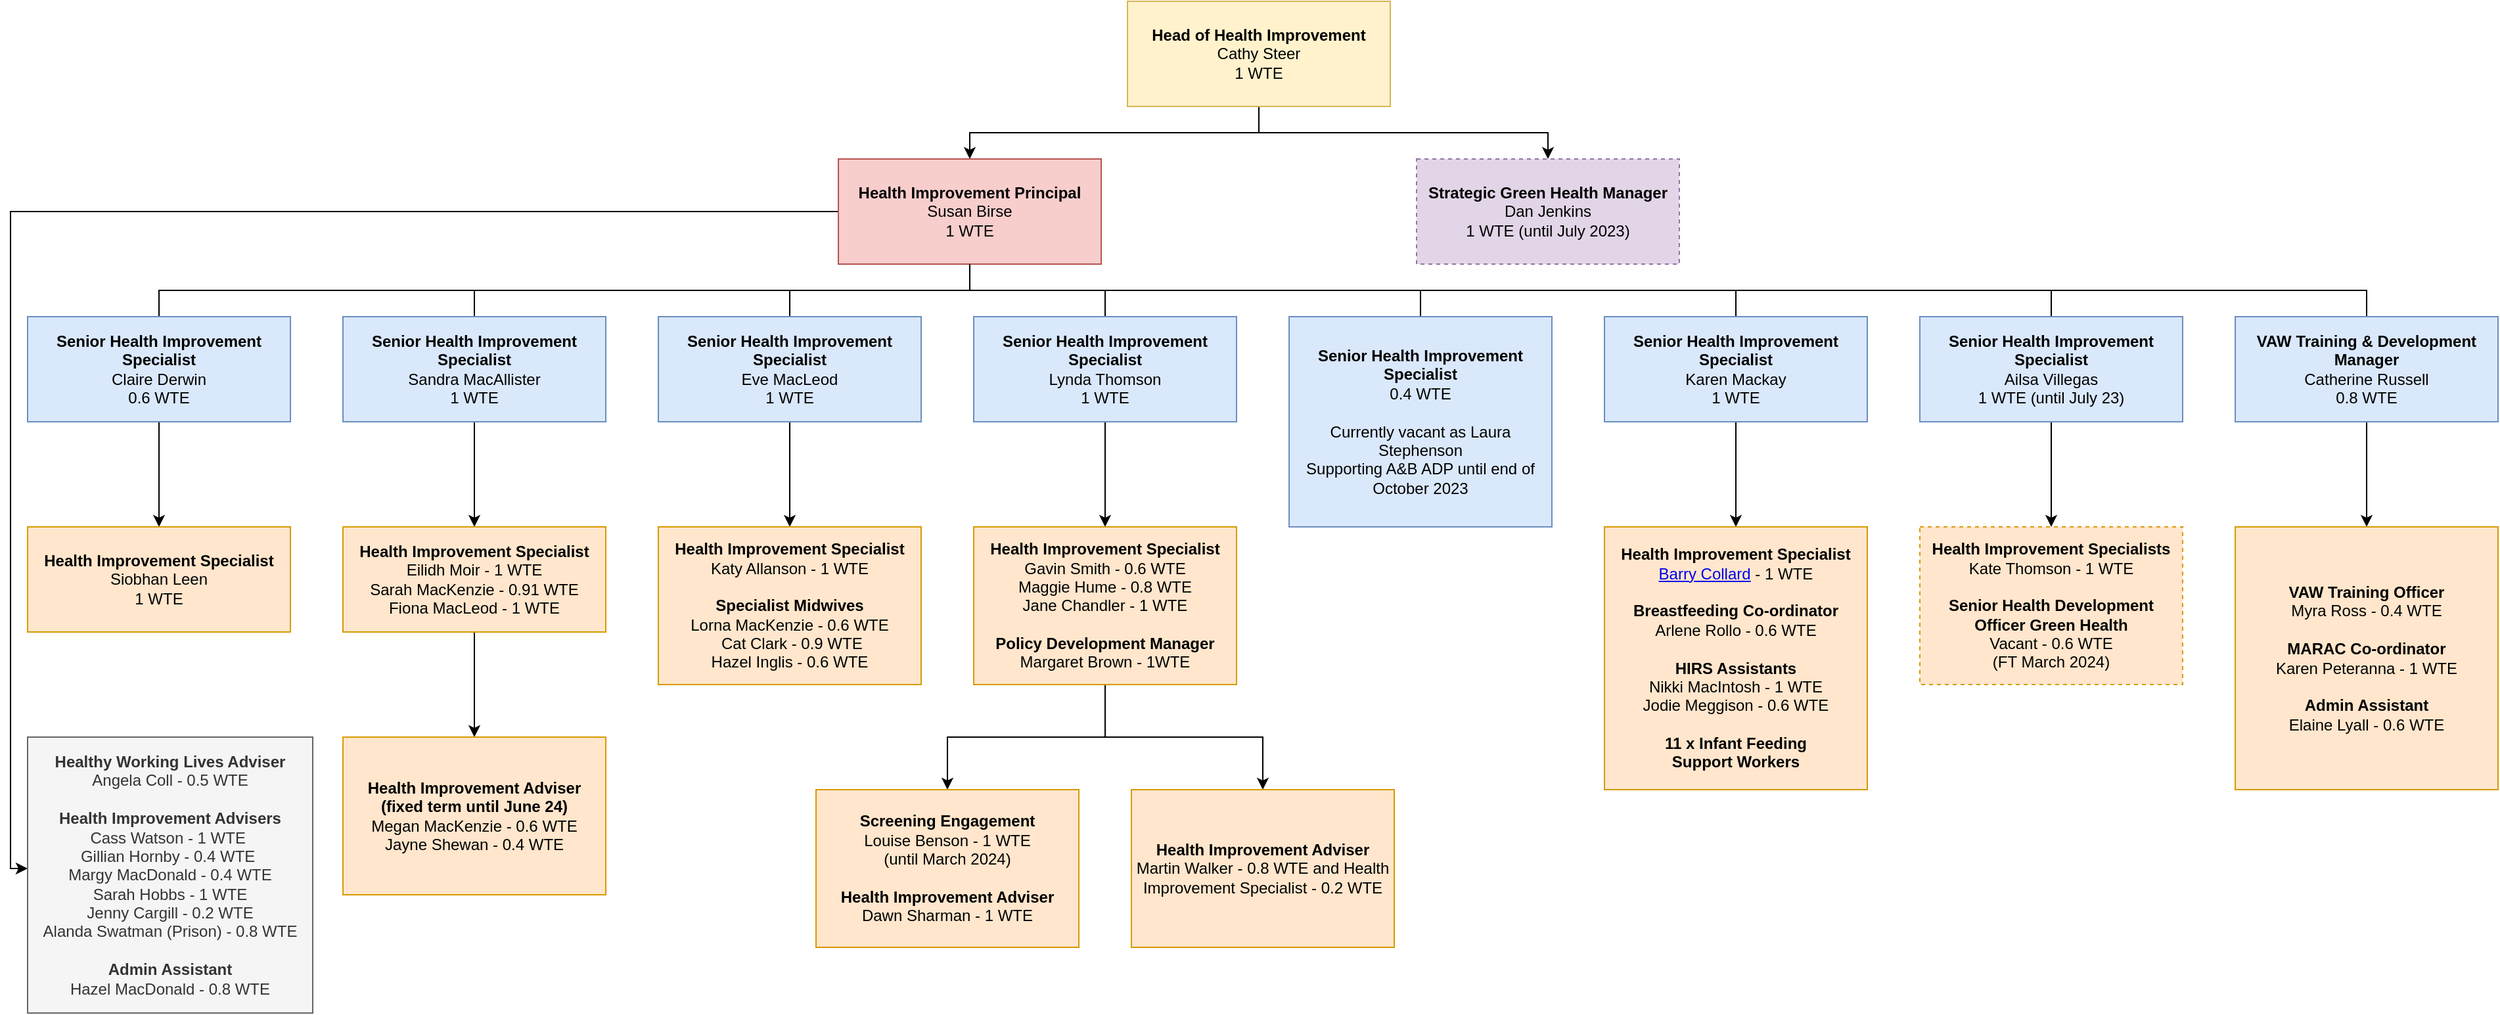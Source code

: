 <mxfile version="21.5.0" type="github">
  <diagram name="Page-1" id="HcX3bfwF6lE1asdT7tTk">
    <mxGraphModel dx="1221" dy="751" grid="1" gridSize="10" guides="1" tooltips="1" connect="1" arrows="1" fold="1" page="1" pageScale="1" pageWidth="1920" pageHeight="1200" math="0" shadow="0">
      <root>
        <mxCell id="0" />
        <mxCell id="1" parent="0" />
        <mxCell id="362GJsHBonHIGvl6nyRb-12" style="edgeStyle=orthogonalEdgeStyle;rounded=0;orthogonalLoop=1;jettySize=auto;html=1;exitX=0.5;exitY=1;exitDx=0;exitDy=0;entryX=0.5;entryY=0;entryDx=0;entryDy=0;" parent="1" source="vD92ctXVasO_yc49qX7o-1" target="vD92ctXVasO_yc49qX7o-2" edge="1">
          <mxGeometry relative="1" as="geometry" />
        </mxCell>
        <mxCell id="362GJsHBonHIGvl6nyRb-13" style="edgeStyle=orthogonalEdgeStyle;rounded=0;orthogonalLoop=1;jettySize=auto;html=1;exitX=0.5;exitY=1;exitDx=0;exitDy=0;" parent="1" source="vD92ctXVasO_yc49qX7o-1" target="362GJsHBonHIGvl6nyRb-1" edge="1">
          <mxGeometry relative="1" as="geometry" />
        </mxCell>
        <mxCell id="vD92ctXVasO_yc49qX7o-1" value="&lt;b&gt;Head of Health Improvement&lt;/b&gt;&lt;br&gt;Cathy Steer&lt;br&gt;1 WTE" style="rounded=0;whiteSpace=wrap;html=1;align=center;fillColor=#fff2cc;strokeColor=#d6b656;" parent="1" vertex="1">
          <mxGeometry x="860" y="40" width="200" height="80" as="geometry" />
        </mxCell>
        <mxCell id="gycXvk_gMWdpRGh6Wd55-24" style="edgeStyle=orthogonalEdgeStyle;rounded=0;orthogonalLoop=1;jettySize=auto;html=1;exitX=0;exitY=0.5;exitDx=0;exitDy=0;" parent="1" source="vD92ctXVasO_yc49qX7o-2" target="362GJsHBonHIGvl6nyRb-2" edge="1">
          <mxGeometry relative="1" as="geometry">
            <Array as="points">
              <mxPoint x="10" y="200" />
              <mxPoint x="10" y="700" />
            </Array>
          </mxGeometry>
        </mxCell>
        <UserObject label="&lt;b&gt;Health Improvement Principal&lt;br&gt;&lt;/b&gt;Susan Birse&lt;br&gt;1 WTE" id="vD92ctXVasO_yc49qX7o-2">
          <mxCell style="rounded=0;whiteSpace=wrap;html=1;align=center;fillColor=#f8cecc;strokeColor=#b85450;" parent="1" vertex="1">
            <mxGeometry x="640" y="160" width="200" height="80" as="geometry" />
          </mxCell>
        </UserObject>
        <UserObject label="&lt;b&gt;Strategic Green Health Manager&lt;br&gt;&lt;/b&gt;Dan Jenkins&lt;br&gt;1 WTE (until July 2023)" id="362GJsHBonHIGvl6nyRb-1">
          <mxCell style="rounded=0;whiteSpace=wrap;html=1;align=center;dashed=1;fillColor=#e1d5e7;strokeColor=#9673a6;" parent="1" vertex="1">
            <mxGeometry x="1080" y="160" width="200" height="80" as="geometry" />
          </mxCell>
        </UserObject>
        <mxCell id="362GJsHBonHIGvl6nyRb-2" value="&lt;div&gt;&lt;b&gt;Healthy Working Lives Adviser&lt;/b&gt;&lt;/div&gt;&lt;div&gt;Angela Coll - 0.5 WTE&lt;/div&gt;&lt;div&gt;&lt;br&gt;&lt;/div&gt;&lt;div&gt;&lt;b&gt;Health Improvement Advisers&lt;/b&gt;&lt;/div&gt;&lt;div&gt;&lt;div&gt;Cass Watson - 1 WTE&amp;nbsp;&lt;/div&gt;&lt;div&gt;Gillian Hornby - 0.4 WTE&amp;nbsp;&lt;/div&gt;&lt;div&gt;Margy MacDonald - 0.4 WTE&lt;/div&gt;&lt;div&gt;Sarah Hobbs - 1 WTE&lt;/div&gt;&lt;div&gt;Jenny Cargill - 0.2 WTE&lt;/div&gt;&lt;div&gt;Alanda Swatman (Prison) - 0.8 WTE&lt;/div&gt;&lt;/div&gt;&lt;div&gt;&lt;br&gt;&lt;/div&gt;&lt;div&gt;&lt;b&gt;Admin Assistant&lt;/b&gt;&lt;/div&gt;&lt;div&gt;Hazel MacDonald - 0.8 WTE&lt;/div&gt;" style="rounded=0;whiteSpace=wrap;html=1;fillColor=#f5f5f5;fontColor=#333333;strokeColor=#666666;" parent="1" vertex="1">
          <mxGeometry x="23" y="600" width="217" height="210" as="geometry" />
        </mxCell>
        <mxCell id="gycXvk_gMWdpRGh6Wd55-1" style="edgeStyle=orthogonalEdgeStyle;rounded=0;orthogonalLoop=1;jettySize=auto;html=1;exitX=0.5;exitY=0;exitDx=0;exitDy=0;entryX=0.5;entryY=1;entryDx=0;entryDy=0;endArrow=none;endFill=0;" parent="1" source="362GJsHBonHIGvl6nyRb-6" target="vD92ctXVasO_yc49qX7o-2" edge="1">
          <mxGeometry relative="1" as="geometry" />
        </mxCell>
        <mxCell id="gycXvk_gMWdpRGh6Wd55-9" value="" style="edgeStyle=orthogonalEdgeStyle;rounded=0;orthogonalLoop=1;jettySize=auto;html=1;" parent="1" source="362GJsHBonHIGvl6nyRb-6" target="gycXvk_gMWdpRGh6Wd55-8" edge="1">
          <mxGeometry relative="1" as="geometry" />
        </mxCell>
        <mxCell id="362GJsHBonHIGvl6nyRb-6" value="&lt;div&gt;&lt;b&gt;Senior Health Improvement Specialist&lt;/b&gt;&lt;/div&gt;&lt;div&gt;Claire Derwin&lt;/div&gt;&lt;div&gt;0.6 WTE&lt;/div&gt;" style="rounded=0;whiteSpace=wrap;html=1;fillColor=#dae8fc;strokeColor=#6c8ebf;" parent="1" vertex="1">
          <mxGeometry x="23" y="280" width="200" height="80" as="geometry" />
        </mxCell>
        <mxCell id="gycXvk_gMWdpRGh6Wd55-11" value="" style="edgeStyle=orthogonalEdgeStyle;rounded=0;orthogonalLoop=1;jettySize=auto;html=1;" parent="1" source="362GJsHBonHIGvl6nyRb-7" target="gycXvk_gMWdpRGh6Wd55-10" edge="1">
          <mxGeometry relative="1" as="geometry" />
        </mxCell>
        <mxCell id="gycXvk_gMWdpRGh6Wd55-33" style="edgeStyle=orthogonalEdgeStyle;rounded=0;orthogonalLoop=1;jettySize=auto;html=1;exitX=0.5;exitY=0;exitDx=0;exitDy=0;entryX=0.5;entryY=1;entryDx=0;entryDy=0;endArrow=none;endFill=0;" parent="1" source="362GJsHBonHIGvl6nyRb-7" target="vD92ctXVasO_yc49qX7o-2" edge="1">
          <mxGeometry relative="1" as="geometry" />
        </mxCell>
        <mxCell id="362GJsHBonHIGvl6nyRb-7" value="&lt;div&gt;&lt;b&gt;Senior Health Improvement Specialist&lt;/b&gt;&lt;/div&gt;&lt;div&gt;Sandra MacAllister&lt;/div&gt;&lt;div&gt;1 WTE&lt;/div&gt;" style="rounded=0;whiteSpace=wrap;html=1;fillColor=#dae8fc;strokeColor=#6c8ebf;" parent="1" vertex="1">
          <mxGeometry x="263" y="280" width="200" height="80" as="geometry" />
        </mxCell>
        <mxCell id="gycXvk_gMWdpRGh6Wd55-3" style="edgeStyle=orthogonalEdgeStyle;rounded=0;orthogonalLoop=1;jettySize=auto;html=1;exitX=0.5;exitY=0;exitDx=0;exitDy=0;entryX=0.5;entryY=1;entryDx=0;entryDy=0;endArrow=none;endFill=0;" parent="1" source="362GJsHBonHIGvl6nyRb-8" target="vD92ctXVasO_yc49qX7o-2" edge="1">
          <mxGeometry relative="1" as="geometry" />
        </mxCell>
        <mxCell id="gycXvk_gMWdpRGh6Wd55-13" value="" style="edgeStyle=orthogonalEdgeStyle;rounded=0;orthogonalLoop=1;jettySize=auto;html=1;" parent="1" source="362GJsHBonHIGvl6nyRb-8" target="gycXvk_gMWdpRGh6Wd55-12" edge="1">
          <mxGeometry relative="1" as="geometry" />
        </mxCell>
        <mxCell id="362GJsHBonHIGvl6nyRb-8" value="&lt;div&gt;&lt;b&gt;Senior Health Improvement Specialist&lt;/b&gt;&lt;/div&gt;&lt;div&gt;Eve MacLeod&lt;/div&gt;&lt;div&gt;1 WTE&lt;/div&gt;" style="rounded=0;whiteSpace=wrap;html=1;fillColor=#dae8fc;strokeColor=#6c8ebf;" parent="1" vertex="1">
          <mxGeometry x="503" y="280" width="200" height="80" as="geometry" />
        </mxCell>
        <mxCell id="gycXvk_gMWdpRGh6Wd55-4" style="edgeStyle=orthogonalEdgeStyle;rounded=0;orthogonalLoop=1;jettySize=auto;html=1;exitX=0.5;exitY=0;exitDx=0;exitDy=0;entryX=0.5;entryY=1;entryDx=0;entryDy=0;endArrow=none;endFill=0;" parent="1" source="362GJsHBonHIGvl6nyRb-9" target="vD92ctXVasO_yc49qX7o-2" edge="1">
          <mxGeometry relative="1" as="geometry" />
        </mxCell>
        <mxCell id="gycXvk_gMWdpRGh6Wd55-15" value="" style="edgeStyle=orthogonalEdgeStyle;rounded=0;orthogonalLoop=1;jettySize=auto;html=1;" parent="1" source="362GJsHBonHIGvl6nyRb-9" target="gycXvk_gMWdpRGh6Wd55-14" edge="1">
          <mxGeometry relative="1" as="geometry" />
        </mxCell>
        <mxCell id="362GJsHBonHIGvl6nyRb-9" value="&lt;div&gt;&lt;b&gt;Senior Health Improvement Specialist&lt;/b&gt;&lt;/div&gt;&lt;div&gt;&lt;div&gt;Lynda Thomson&lt;/div&gt;&lt;div&gt;1 WTE&lt;/div&gt;&lt;/div&gt;" style="rounded=0;whiteSpace=wrap;html=1;fillColor=#dae8fc;strokeColor=#6c8ebf;" parent="1" vertex="1">
          <mxGeometry x="743" y="280" width="200" height="80" as="geometry" />
        </mxCell>
        <mxCell id="gycXvk_gMWdpRGh6Wd55-5" style="edgeStyle=orthogonalEdgeStyle;rounded=0;orthogonalLoop=1;jettySize=auto;html=1;exitX=0.5;exitY=0;exitDx=0;exitDy=0;entryX=0.5;entryY=1;entryDx=0;entryDy=0;endArrow=none;endFill=0;" parent="1" source="362GJsHBonHIGvl6nyRb-10" target="vD92ctXVasO_yc49qX7o-2" edge="1">
          <mxGeometry relative="1" as="geometry" />
        </mxCell>
        <mxCell id="362GJsHBonHIGvl6nyRb-10" value="&lt;div&gt;&lt;b&gt;Senior Health Improvement Specialist&lt;/b&gt;&lt;/div&gt;&lt;div&gt;&lt;div&gt;0.4 WTE&lt;/div&gt;&lt;div&gt;&lt;br&gt;&lt;/div&gt;&lt;div&gt;Currently vacant as Laura Stephenson&lt;/div&gt;&lt;div&gt;Supporting A&amp;amp;B ADP until end of October 2023&lt;/div&gt;&lt;/div&gt;" style="rounded=0;whiteSpace=wrap;html=1;fillColor=#dae8fc;strokeColor=#6c8ebf;" parent="1" vertex="1">
          <mxGeometry x="983" y="280" width="200" height="160" as="geometry" />
        </mxCell>
        <mxCell id="gycXvk_gMWdpRGh6Wd55-7" style="edgeStyle=orthogonalEdgeStyle;rounded=0;orthogonalLoop=1;jettySize=auto;html=1;exitX=0.5;exitY=0;exitDx=0;exitDy=0;entryX=0.5;entryY=1;entryDx=0;entryDy=0;endArrow=none;endFill=0;" parent="1" source="362GJsHBonHIGvl6nyRb-11" target="vD92ctXVasO_yc49qX7o-2" edge="1">
          <mxGeometry relative="1" as="geometry" />
        </mxCell>
        <mxCell id="gycXvk_gMWdpRGh6Wd55-19" value="" style="edgeStyle=orthogonalEdgeStyle;rounded=0;orthogonalLoop=1;jettySize=auto;html=1;" parent="1" source="362GJsHBonHIGvl6nyRb-11" target="gycXvk_gMWdpRGh6Wd55-18" edge="1">
          <mxGeometry relative="1" as="geometry" />
        </mxCell>
        <mxCell id="362GJsHBonHIGvl6nyRb-11" value="&lt;div&gt;&lt;b&gt;Senior Health Improvement Specialist&lt;/b&gt;&lt;/div&gt;&lt;div&gt;Karen Mackay&lt;/div&gt;&lt;div&gt;1 WTE&lt;/div&gt;" style="rounded=0;whiteSpace=wrap;html=1;fillColor=#dae8fc;strokeColor=#6c8ebf;" parent="1" vertex="1">
          <mxGeometry x="1223" y="280" width="200" height="80" as="geometry" />
        </mxCell>
        <mxCell id="gycXvk_gMWdpRGh6Wd55-8" value="&lt;div&gt;&lt;b&gt;Health Improvement Specialist&lt;/b&gt;&lt;/div&gt;&lt;div&gt;Siobhan Leen&lt;/div&gt;&lt;div&gt;1 WTE&lt;/div&gt;" style="rounded=0;whiteSpace=wrap;html=1;fillColor=#ffe6cc;strokeColor=#d79b00;" parent="1" vertex="1">
          <mxGeometry x="23" y="440" width="200" height="80" as="geometry" />
        </mxCell>
        <mxCell id="5PrLI-bdZE74SPTcNNlp-3" value="" style="edgeStyle=orthogonalEdgeStyle;rounded=0;orthogonalLoop=1;jettySize=auto;html=1;" edge="1" parent="1" source="gycXvk_gMWdpRGh6Wd55-10" target="5PrLI-bdZE74SPTcNNlp-2">
          <mxGeometry relative="1" as="geometry" />
        </mxCell>
        <mxCell id="gycXvk_gMWdpRGh6Wd55-10" value="&lt;div&gt;&lt;b&gt;Health Improvement Specialist&lt;/b&gt;&lt;/div&gt;&lt;div&gt;Eilidh Moir - 1 WTE&lt;/div&gt;&lt;div&gt;Sarah MacKenzie - 0.91 WTE&lt;/div&gt;&lt;div&gt;Fiona MacLeod - 1 WTE&lt;/div&gt;" style="rounded=0;whiteSpace=wrap;html=1;fillColor=#ffe6cc;strokeColor=#d79b00;" parent="1" vertex="1">
          <mxGeometry x="263" y="440" width="200" height="80" as="geometry" />
        </mxCell>
        <mxCell id="gycXvk_gMWdpRGh6Wd55-12" value="&lt;div&gt;&lt;b&gt;Health Improvement Specialist&lt;/b&gt;&lt;/div&gt;&lt;div&gt;Katy Allanson - 1 WTE&lt;/div&gt;&lt;div&gt;&lt;br&gt;&lt;/div&gt;&lt;div&gt;&lt;b&gt;Specialist Midwives&lt;/b&gt;&lt;/div&gt;&lt;div&gt;&lt;div&gt;Lorna MacKenzie - 0.6 WTE&lt;/div&gt;&lt;div&gt;&amp;nbsp;Cat Clark - 0.9 WTE&lt;/div&gt;&lt;div&gt;Hazel Inglis - 0.6 WTE&lt;/div&gt;&lt;/div&gt;" style="rounded=0;whiteSpace=wrap;html=1;fillColor=#ffe6cc;strokeColor=#d79b00;" parent="1" vertex="1">
          <mxGeometry x="503" y="440" width="200" height="120" as="geometry" />
        </mxCell>
        <mxCell id="gycXvk_gMWdpRGh6Wd55-21" value="" style="edgeStyle=orthogonalEdgeStyle;rounded=0;orthogonalLoop=1;jettySize=auto;html=1;" parent="1" source="gycXvk_gMWdpRGh6Wd55-14" target="gycXvk_gMWdpRGh6Wd55-20" edge="1">
          <mxGeometry relative="1" as="geometry" />
        </mxCell>
        <mxCell id="gycXvk_gMWdpRGh6Wd55-32" value="" style="edgeStyle=orthogonalEdgeStyle;rounded=0;orthogonalLoop=1;jettySize=auto;html=1;" parent="1" source="gycXvk_gMWdpRGh6Wd55-14" target="gycXvk_gMWdpRGh6Wd55-31" edge="1">
          <mxGeometry relative="1" as="geometry" />
        </mxCell>
        <mxCell id="gycXvk_gMWdpRGh6Wd55-14" value="&lt;div&gt;&lt;b&gt;Health Improvement Specialist&lt;/b&gt;&lt;/div&gt;&lt;div&gt;Gavin Smith - 0.6 WTE&lt;/div&gt;&lt;div&gt;Maggie Hume - 0.8 WTE&lt;/div&gt;&lt;div&gt;Jane Chandler - 1 WTE&lt;/div&gt;&lt;div&gt;&lt;b&gt;&lt;br&gt;&lt;/b&gt;&lt;/div&gt;&lt;div&gt;&lt;b&gt;Policy Development Manager&lt;/b&gt;&lt;/div&gt;&lt;div&gt;Margaret Brown - 1WTE&lt;/div&gt;" style="rounded=0;whiteSpace=wrap;html=1;fillColor=#ffe6cc;strokeColor=#d79b00;" parent="1" vertex="1">
          <mxGeometry x="743" y="440" width="200" height="120" as="geometry" />
        </mxCell>
        <mxCell id="gycXvk_gMWdpRGh6Wd55-18" value="&lt;div&gt;&lt;b&gt;Health Improvement Specialist&lt;/b&gt;&lt;/div&gt;&lt;div&gt;&lt;a href=&quot;https://nhshighland.publichealth.scot.nhs.uk/staff/barry-collard/&quot;&gt;Barry Collard&lt;/a&gt; - 1 WTE&lt;/div&gt;&lt;div&gt;&lt;b&gt;&lt;br&gt;&lt;/b&gt;&lt;/div&gt;&lt;div&gt;&lt;b&gt;Breastfeeding Co-ordinator&lt;/b&gt;&lt;/div&gt;&lt;div&gt;Arlene Rollo - 0.6 WTE&lt;/div&gt;&lt;div&gt;&lt;b&gt;&lt;br&gt;&lt;/b&gt;&lt;/div&gt;&lt;div&gt;&lt;b&gt;HIRS Assistants&lt;/b&gt;&lt;/div&gt;&lt;div&gt;Nikki MacIntosh - 1 WTE&lt;/div&gt;&lt;div&gt;Jodie Meggison - 0.6 WTE&lt;/div&gt;&lt;div&gt;&lt;b&gt;&lt;br&gt;&lt;/b&gt;&lt;/div&gt;&lt;div&gt;&lt;b&gt;11 x Infant Feeding&lt;br&gt;Support Workers&lt;/b&gt;&lt;/div&gt;" style="rounded=0;whiteSpace=wrap;html=1;fillColor=#ffe6cc;strokeColor=#d79b00;" parent="1" vertex="1">
          <mxGeometry x="1223" y="440" width="200" height="200" as="geometry" />
        </mxCell>
        <mxCell id="gycXvk_gMWdpRGh6Wd55-20" value="&lt;div&gt;&lt;b&gt;Screening Engagement&lt;/b&gt;&lt;/div&gt;&lt;div&gt;Louise Benson - 1 WTE&lt;br&gt;(until March 2024)&lt;/div&gt;&lt;div&gt;&lt;b&gt;&lt;br&gt;&lt;/b&gt;&lt;/div&gt;&lt;div&gt;&lt;b&gt;Health Improvement Adviser&lt;/b&gt;&lt;/div&gt;&lt;div&gt;Dawn Sharman - 1 WTE&lt;/div&gt;" style="rounded=0;whiteSpace=wrap;html=1;fillColor=#ffe6cc;strokeColor=#d79b00;" parent="1" vertex="1">
          <mxGeometry x="623" y="640" width="200" height="120" as="geometry" />
        </mxCell>
        <mxCell id="gycXvk_gMWdpRGh6Wd55-25" style="edgeStyle=orthogonalEdgeStyle;rounded=0;orthogonalLoop=1;jettySize=auto;html=1;exitX=0.5;exitY=0;exitDx=0;exitDy=0;entryX=0.5;entryY=1;entryDx=0;entryDy=0;endArrow=none;endFill=0;" parent="1" source="gycXvk_gMWdpRGh6Wd55-22" target="vD92ctXVasO_yc49qX7o-2" edge="1">
          <mxGeometry relative="1" as="geometry" />
        </mxCell>
        <mxCell id="gycXvk_gMWdpRGh6Wd55-28" value="" style="edgeStyle=orthogonalEdgeStyle;rounded=0;orthogonalLoop=1;jettySize=auto;html=1;" parent="1" source="gycXvk_gMWdpRGh6Wd55-22" target="gycXvk_gMWdpRGh6Wd55-27" edge="1">
          <mxGeometry relative="1" as="geometry" />
        </mxCell>
        <mxCell id="gycXvk_gMWdpRGh6Wd55-22" value="&lt;div&gt;&lt;b&gt;Senior Health Improvement Specialist&lt;/b&gt;&lt;/div&gt;&lt;div&gt;&lt;div&gt;Ailsa Villegas&lt;/div&gt;&lt;div&gt;1 WTE (until July 23)&lt;/div&gt;&lt;/div&gt;" style="rounded=0;whiteSpace=wrap;html=1;fillColor=#dae8fc;strokeColor=#6c8ebf;" parent="1" vertex="1">
          <mxGeometry x="1463" y="280" width="200" height="80" as="geometry" />
        </mxCell>
        <mxCell id="gycXvk_gMWdpRGh6Wd55-26" style="edgeStyle=orthogonalEdgeStyle;rounded=0;orthogonalLoop=1;jettySize=auto;html=1;exitX=0.5;exitY=0;exitDx=0;exitDy=0;entryX=0.5;entryY=1;entryDx=0;entryDy=0;endArrow=none;endFill=0;" parent="1" source="gycXvk_gMWdpRGh6Wd55-23" target="vD92ctXVasO_yc49qX7o-2" edge="1">
          <mxGeometry relative="1" as="geometry" />
        </mxCell>
        <mxCell id="gycXvk_gMWdpRGh6Wd55-30" value="" style="edgeStyle=orthogonalEdgeStyle;rounded=0;orthogonalLoop=1;jettySize=auto;html=1;" parent="1" source="gycXvk_gMWdpRGh6Wd55-23" target="gycXvk_gMWdpRGh6Wd55-29" edge="1">
          <mxGeometry relative="1" as="geometry" />
        </mxCell>
        <mxCell id="gycXvk_gMWdpRGh6Wd55-23" value="&lt;div&gt;&lt;b&gt;VAW Training &amp;amp; Development Manager&lt;/b&gt;&lt;/div&gt;&lt;div&gt;Catherine Russell&lt;/div&gt;&lt;div&gt;0.8 WTE&lt;/div&gt;" style="rounded=0;whiteSpace=wrap;html=1;fillColor=#dae8fc;strokeColor=#6c8ebf;" parent="1" vertex="1">
          <mxGeometry x="1703" y="280" width="200" height="80" as="geometry" />
        </mxCell>
        <mxCell id="gycXvk_gMWdpRGh6Wd55-27" value="&lt;div&gt;&lt;b&gt;Health Improvement Specialists&lt;/b&gt;&lt;/div&gt;Kate Thomson&amp;nbsp;&lt;span style=&quot;background-color: initial;&quot;&gt;- 1 WTE&lt;/span&gt;&lt;br&gt;&lt;div&gt;&lt;br&gt;&lt;/div&gt;&lt;div&gt;&lt;b&gt;Senior Health Development Officer Green Health&lt;/b&gt;&lt;/div&gt;&lt;div&gt;Vacant - 0.6 WTE&lt;br&gt;(FT March 2024)&lt;/div&gt;" style="rounded=0;whiteSpace=wrap;html=1;dashed=1;fillColor=#ffe6cc;strokeColor=#d79b00;" parent="1" vertex="1">
          <mxGeometry x="1463" y="440" width="200" height="120" as="geometry" />
        </mxCell>
        <mxCell id="gycXvk_gMWdpRGh6Wd55-29" value="&lt;div&gt;&lt;b&gt;VAW Training Officer&lt;/b&gt;&lt;/div&gt;&lt;div&gt;Myra Ross - 0.4 WTE&lt;/div&gt;&lt;div&gt;&lt;br&gt;&lt;/div&gt;&lt;div&gt;&lt;b&gt;MARAC Co-ordinator&lt;/b&gt;&lt;/div&gt;&lt;div&gt;Karen Peteranna - 1 WTE&lt;/div&gt;&lt;div&gt;&lt;br&gt;&lt;/div&gt;&lt;div&gt;&lt;b&gt;Admin Assistant&lt;/b&gt;&lt;/div&gt;&lt;div&gt;Elaine Lyall - 0.6 WTE&lt;/div&gt;" style="rounded=0;whiteSpace=wrap;html=1;fillColor=#ffe6cc;strokeColor=#d79b00;" parent="1" vertex="1">
          <mxGeometry x="1703" y="440" width="200" height="200" as="geometry" />
        </mxCell>
        <mxCell id="gycXvk_gMWdpRGh6Wd55-31" value="&lt;div&gt;&lt;b&gt;Health Improvement Adviser&lt;/b&gt;&lt;/div&gt;&lt;div&gt;&lt;div&gt;Martin Walker - 0.8 WTE and&amp;nbsp;&lt;span style=&quot;background-color: initial;&quot;&gt;Health Improvement Specialist - 0.2 WTE&lt;/span&gt;&lt;/div&gt;&lt;/div&gt;" style="rounded=0;whiteSpace=wrap;html=1;fillColor=#ffe6cc;strokeColor=#d79b00;" parent="1" vertex="1">
          <mxGeometry x="863" y="640" width="200" height="120" as="geometry" />
        </mxCell>
        <mxCell id="5PrLI-bdZE74SPTcNNlp-2" value="&lt;div&gt;&lt;b&gt;Health Improvement Adviser&lt;/b&gt;&lt;/div&gt;&lt;div&gt;&lt;b&gt;(fixed term until June 24)&lt;/b&gt;&lt;/div&gt;&lt;div&gt;&lt;div&gt;Megan MacKenzie - 0.6 WTE&lt;/div&gt;&lt;div&gt;Jayne Shewan - 0.4 WTE&lt;/div&gt;&lt;/div&gt;" style="rounded=0;whiteSpace=wrap;html=1;fillColor=#ffe6cc;strokeColor=#d79b00;" vertex="1" parent="1">
          <mxGeometry x="263" y="600" width="200" height="120" as="geometry" />
        </mxCell>
      </root>
    </mxGraphModel>
  </diagram>
</mxfile>
